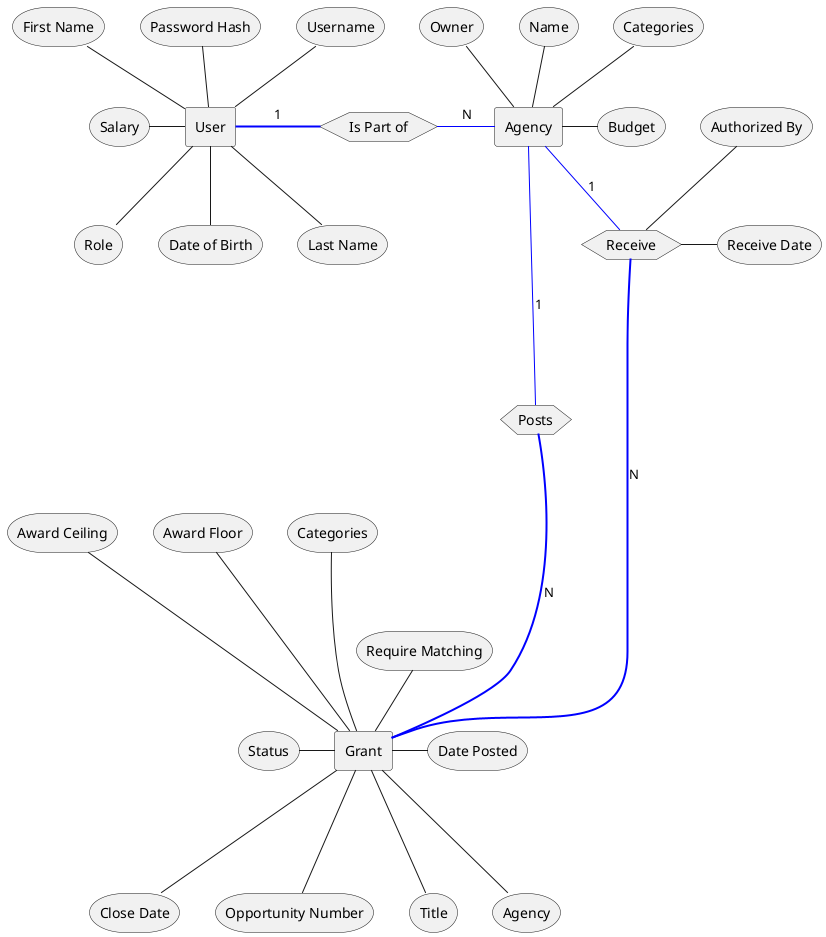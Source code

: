 @startuml
rectangle Agency
storage Owner as AOwner
storage Name as AName
storage Categories as ACategories
storage "Budget" as ABudget
AOwner -- Agency
AName -- Agency
ACategories -- Agency
ABudget -left- Agency
rectangle Grant
storage "Date Posted" as PDate
storage "Close Date" as CDate
storage "Award Ceiling" as AwardCeiling
storage "Award Floor" as AwardFloor
storage "Opportunity Number" as ONumber
storage Title as GTitle
storage Categories as GCategories
storage Agency as GAgency
storage Status as GStatus
Storage "Require Matching" as GRequireMatching
PDate -left-- Grant
CDate --up- Grant
AwardCeiling --down- Grant
AwardFloor --down- Grant
ONumber --up- Grant
GTitle --up- Grant
GCategories --- Grant
GAgency --up- Grant
GStatus -right-- Grant
GRequireMatching -- Grant
rectangle User
storage "First Name" as UFirstName 
storage "Last Name" as ULastName 
storage "Password Hash" as UPassword 
storage "Username" as UUsername 
storage "Role" as URole 
storage "Salary" as USalary
storage "Date of Birth" as UDateOfBirth
UFirstName -- User
ULastName -up- User
UPassword -- User
UUsername -- User
URole -up- User
UDateOfBirth -up- User
USalary -right- User
Hexagon Posts
Agency --[#Blue]-- Posts : 1
Posts ==[#Blue]== Grant : N
Hexagon Receive
storage "Receive Date" as RReceiveDate
storage "Authorized By" as RAuthorizedBy
RReceiveDate -left- Receive
RAuthorizedBy -- Receive
Agency -[#Blue]- Receive : 1
Receive =[#Blue]= Grant : N
Hexagon "Is Part of" as IsPartOf
User =right[#Blue]= IsPartOf : 1
IsPartOf -right[#Blue]- Agency : N
@enduml
